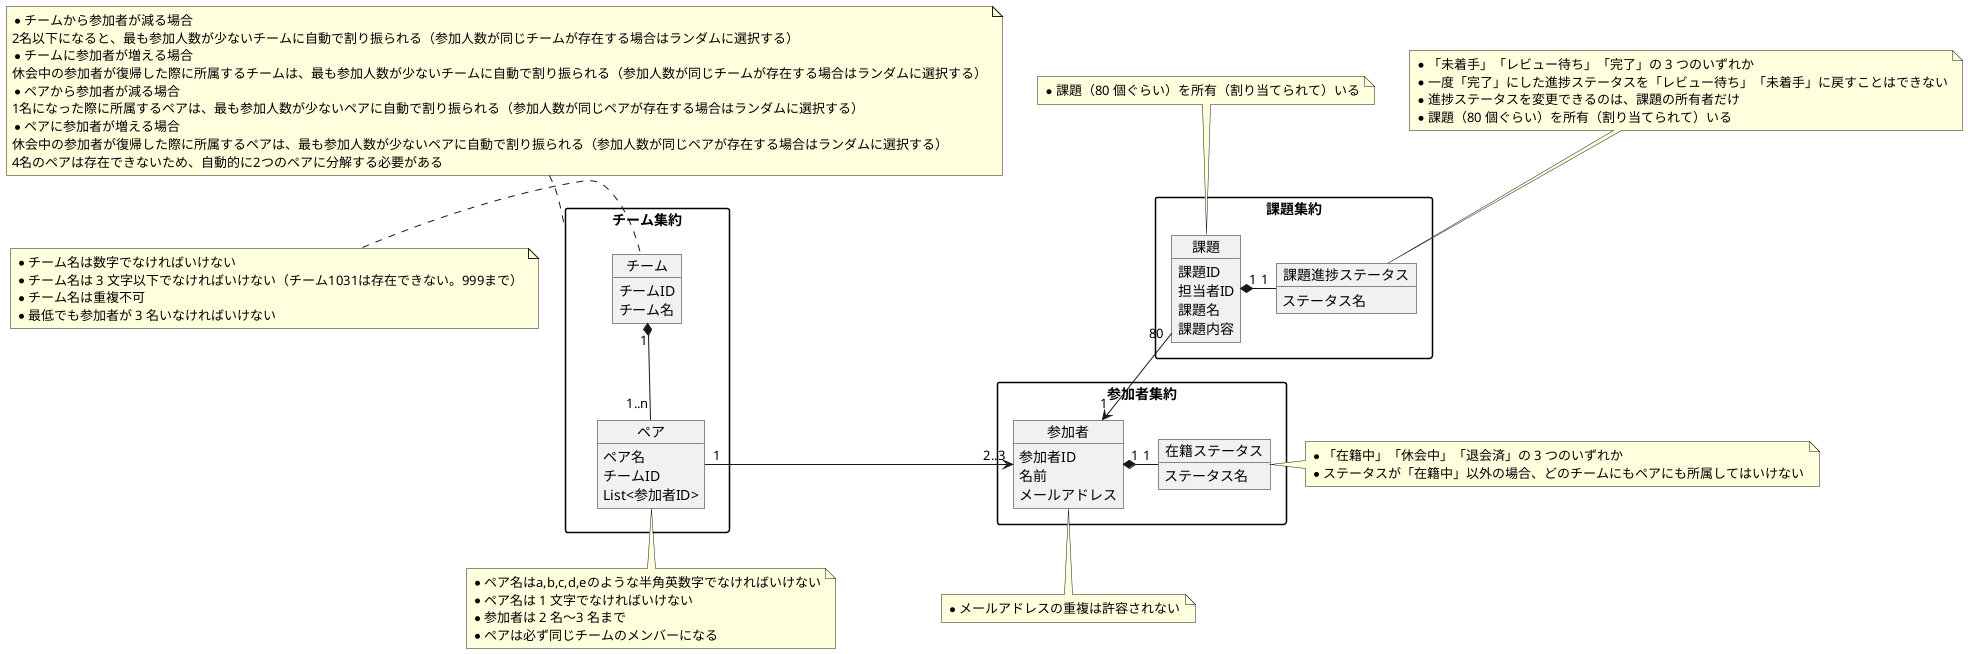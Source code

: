 @startuml praha-challenge
skinparam PackageStyle rectangle

package チーム集約 {
    object チーム {
        チームID
        チーム名
    }
    object ペア {
        ペア名
        チームID
        List<参加者ID>
    }
}

package 参加者集約 {
    object 参加者 {
        参加者ID
        名前
        メールアドレス
    }
    object 在籍ステータス {
        ステータス名
    }
}

package 課題集約 {
    object 課題 {
        課題ID
        担当者ID
        課題名
        課題内容
    }
    object 課題進捗ステータス {
        ステータス名
    }
}

note top of チーム集約
    * チームから参加者が減る場合
    2名以下になると、最も参加人数が少ないチームに自動で割り振られる（参加人数が同じチームが存在する場合はランダムに選択する）
    * チームに参加者が増える場合
    休会中の参加者が復帰した際に所属するチームは、最も参加人数が少ないチームに自動で割り振られる（参加人数が同じチームが存在する場合はランダムに選択する）
    * ペアから参加者が減る場合
    1名になった際に所属するペアは、最も参加人数が少ないペアに自動で割り振られる（参加人数が同じペアが存在する場合はランダムに選択する）
    * ペアに参加者が増える場合
    休会中の参加者が復帰した際に所属するペアは、最も参加人数が少ないペアに自動で割り振られる（参加人数が同じペアが存在する場合はランダムに選択する）
    4名のペアは存在できないため、自動的に2つのペアに分解する必要がある
end note

note left of チーム
    * チーム名は数字でなければいけない
    * チーム名は 3 文字以下でなければいけない（チーム1031は存在できない。999まで）
    * チーム名は重複不可
    * 最低でも参加者が 3 名いなければいけない
end note

note bottom of ペア
    * ペア名はa,b,c,d,eのような半角英数字でなければいけない
    * ペア名は 1 文字でなければいけない
    * 参加者は 2 名〜3 名まで
    * ペアは必ず同じチームのメンバーになる
end note

note bottom of 参加者
    * メールアドレスの重複は許容されない
end note

note right of 在籍ステータス
    * 「在籍中」「休会中」「退会済」の 3 つのいずれか
    * ステータスが「在籍中」以外の場合、どのチームにもペアにも所属してはいけない
end note

note top of 課題
    * 課題（80 個ぐらい）を所有（割り当てられて）いる
end note

note top of 課題進捗ステータス
    * 「未着手」「レビュー待ち」「完了」の 3 つのいずれか
    * 一度「完了」にした進捗ステータスを「レビュー待ち」「未着手」に戻すことはできない
    * 進捗ステータスを変更できるのは、課題の所有者だけ
    * 課題（80 個ぐらい）を所有（割り当てられて）いる
end note

課題 "1" *-left- "1" 課題進捗ステータス
参加者 "1" <-up- "80" 課題
在籍ステータス "1" -left-* "1" 参加者
参加者 "2..3" <-right- "1" ペア
チーム "1" *-down- "1..n" ペア

@enduml
